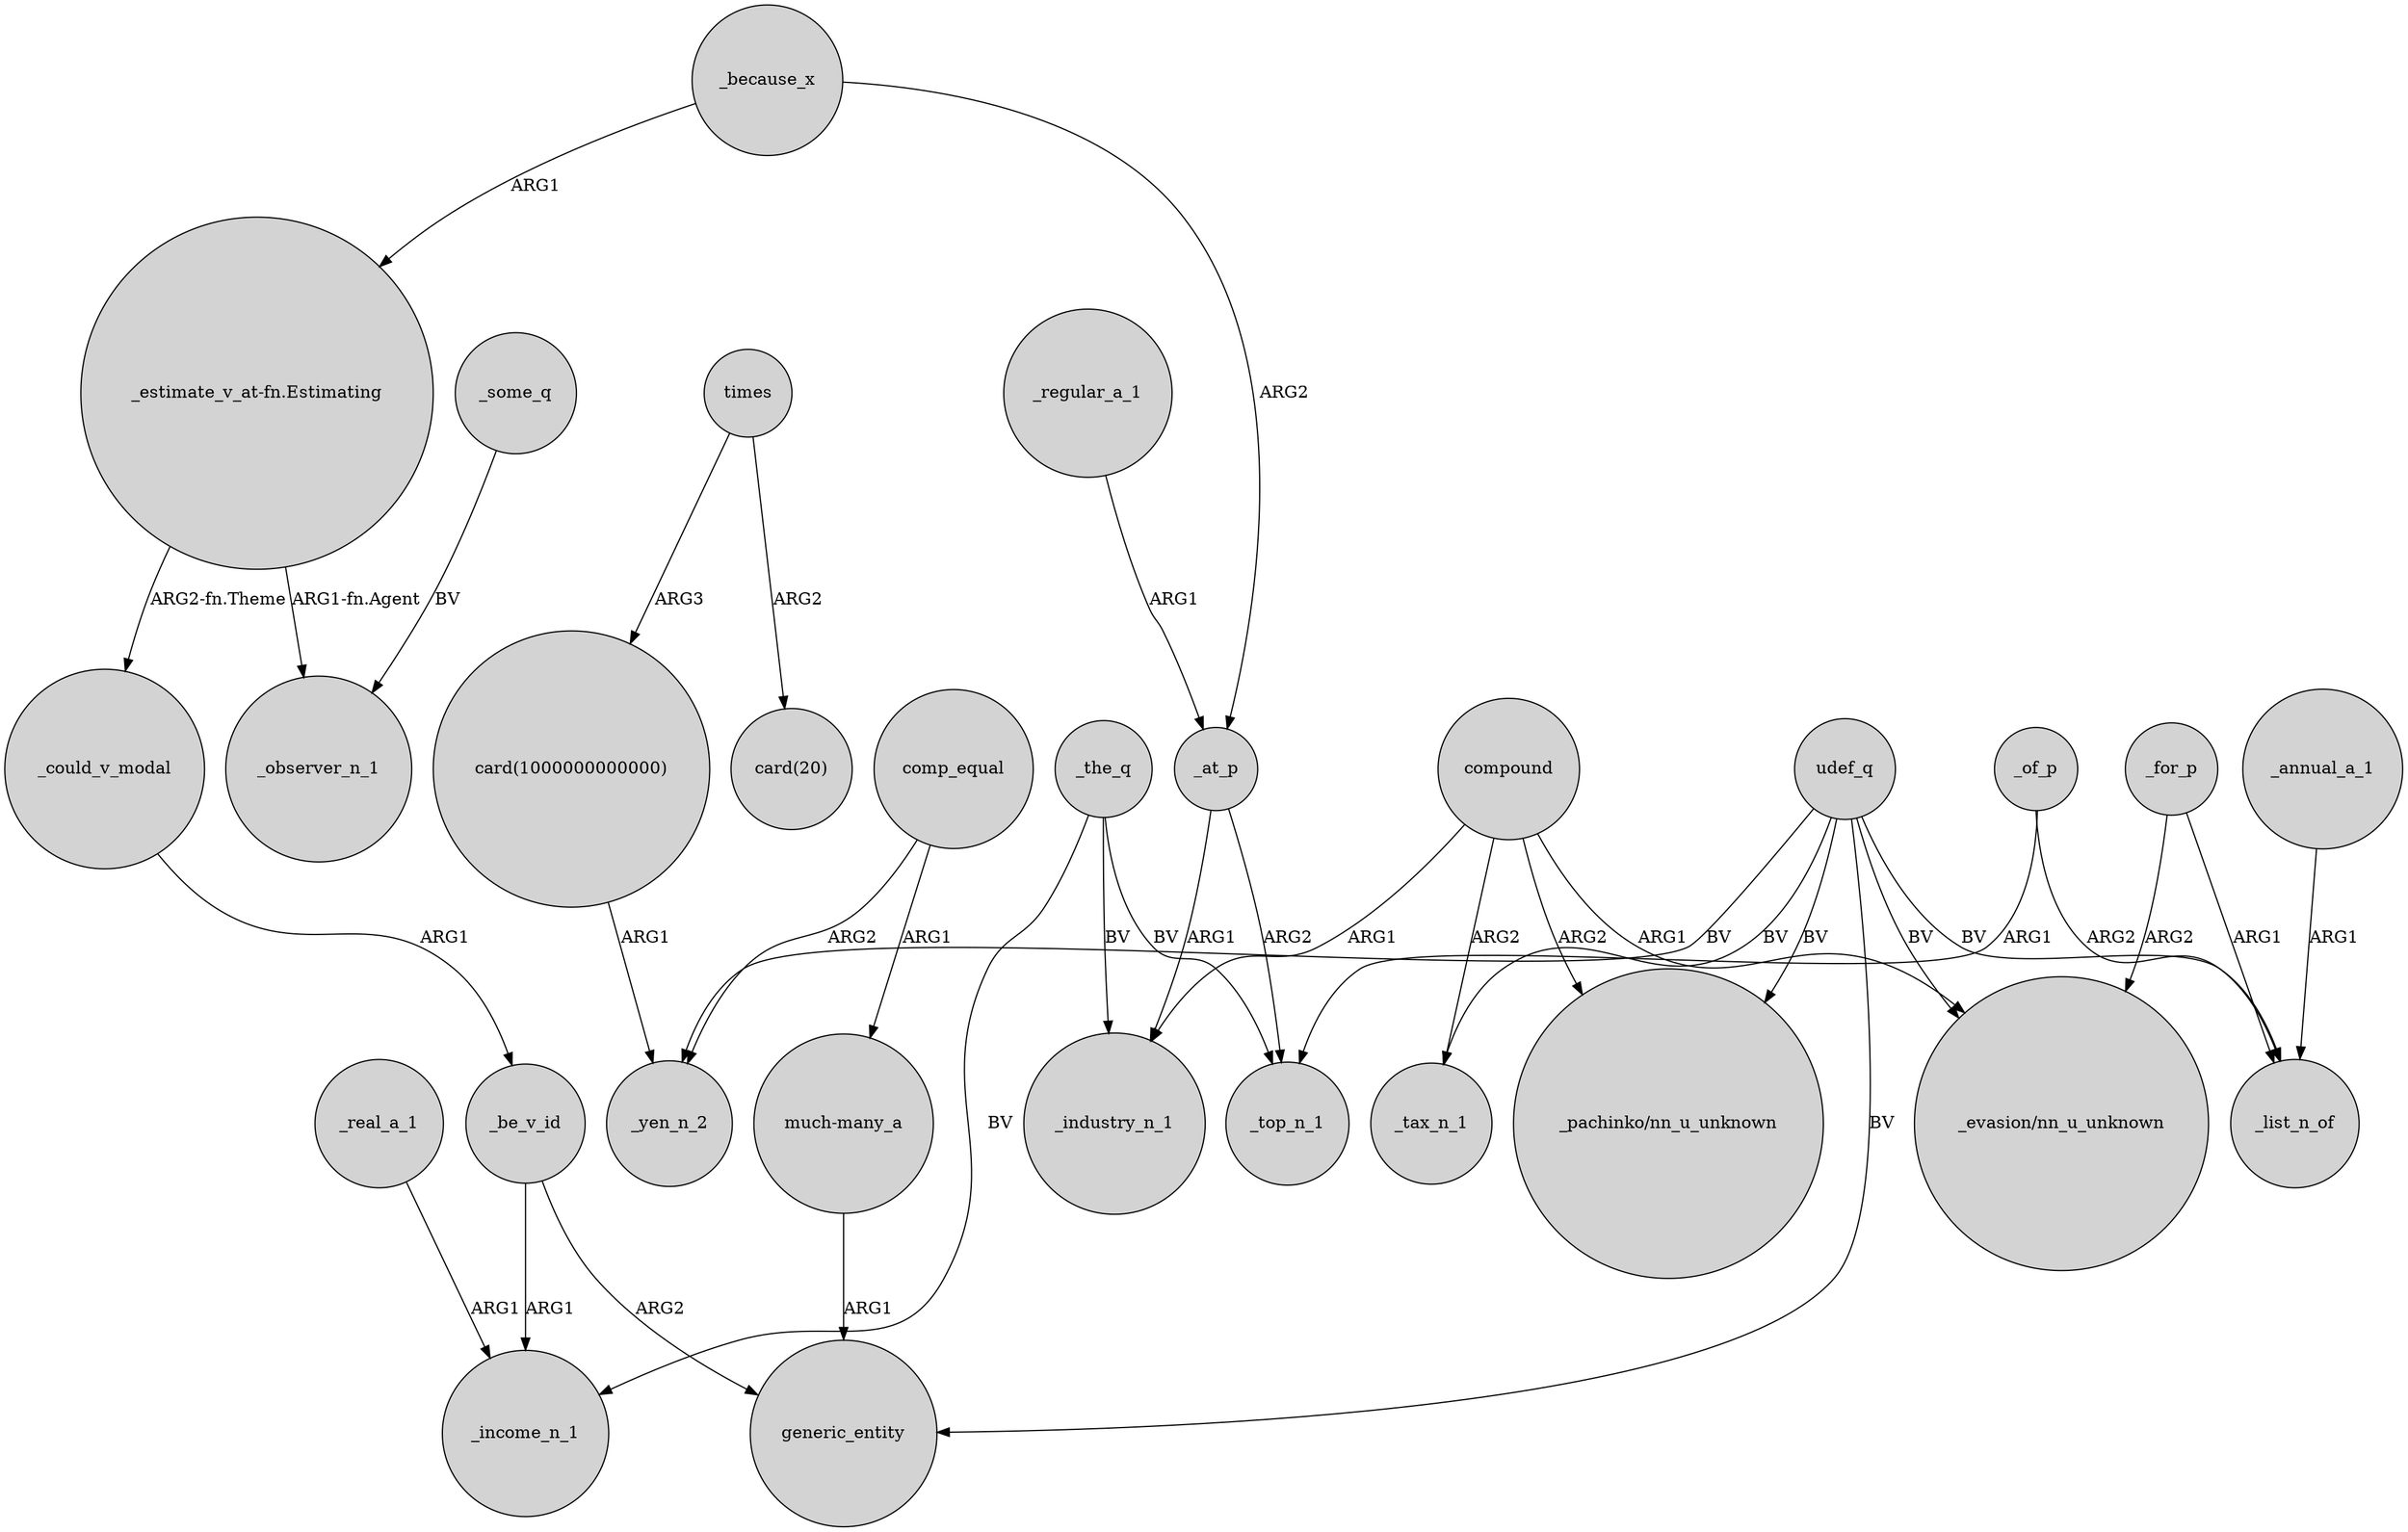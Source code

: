 digraph {
	node [shape=circle style=filled]
	_because_x -> _at_p [label=ARG2]
	udef_q -> _yen_n_2 [label=BV]
	"card(1000000000000)" -> _yen_n_2 [label=ARG1]
	"_estimate_v_at-fn.Estimating" -> _could_v_modal [label="ARG2-fn.Theme"]
	udef_q -> generic_entity [label=BV]
	_for_p -> _list_n_of [label=ARG1]
	compound -> "_evasion/nn_u_unknown" [label=ARG1]
	_at_p -> _top_n_1 [label=ARG2]
	_regular_a_1 -> _at_p [label=ARG1]
	_real_a_1 -> _income_n_1 [label=ARG1]
	"much-many_a" -> generic_entity [label=ARG1]
	_at_p -> _industry_n_1 [label=ARG1]
	comp_equal -> "much-many_a" [label=ARG1]
	compound -> _industry_n_1 [label=ARG1]
	_the_q -> _industry_n_1 [label=BV]
	_could_v_modal -> _be_v_id [label=ARG1]
	_be_v_id -> generic_entity [label=ARG2]
	_of_p -> _top_n_1 [label=ARG1]
	"_estimate_v_at-fn.Estimating" -> _observer_n_1 [label="ARG1-fn.Agent"]
	udef_q -> _tax_n_1 [label=BV]
	_annual_a_1 -> _list_n_of [label=ARG1]
	_the_q -> _top_n_1 [label=BV]
	_for_p -> "_evasion/nn_u_unknown" [label=ARG2]
	times -> "card(1000000000000)" [label=ARG3]
	_some_q -> _observer_n_1 [label=BV]
	_because_x -> "_estimate_v_at-fn.Estimating" [label=ARG1]
	udef_q -> _list_n_of [label=BV]
	udef_q -> "_pachinko/nn_u_unknown" [label=BV]
	_be_v_id -> _income_n_1 [label=ARG1]
	times -> "card(20)" [label=ARG2]
	udef_q -> "_evasion/nn_u_unknown" [label=BV]
	comp_equal -> _yen_n_2 [label=ARG2]
	compound -> "_pachinko/nn_u_unknown" [label=ARG2]
	compound -> _tax_n_1 [label=ARG2]
	_of_p -> _list_n_of [label=ARG2]
	_the_q -> _income_n_1 [label=BV]
}
